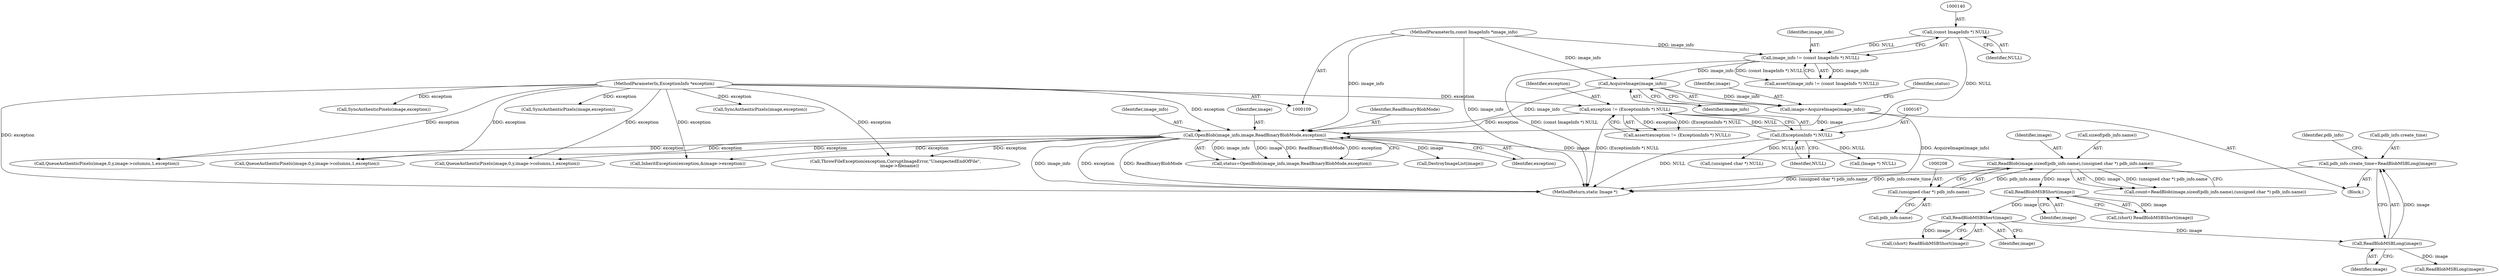 digraph "0_ImageMagick_424d40ebfcde48bb872eba75179d3d73704fdf1f@API" {
"1000238" [label="(Call,pdb_info.create_time=ReadBlobMSBLong(image))"];
"1000242" [label="(Call,ReadBlobMSBLong(image))"];
"1000236" [label="(Call,ReadBlobMSBShort(image))"];
"1000228" [label="(Call,ReadBlobMSBShort(image))"];
"1000201" [label="(Call,ReadBlob(image,sizeof(pdb_info.name),(unsigned char *) pdb_info.name))"];
"1000181" [label="(Call,OpenBlob(image_info,image,ReadBinaryBlobMode,exception))"];
"1000177" [label="(Call,AcquireImage(image_info))"];
"1000137" [label="(Call,image_info != (const ImageInfo *) NULL)"];
"1000110" [label="(MethodParameterIn,const ImageInfo *image_info)"];
"1000139" [label="(Call,(const ImageInfo *) NULL)"];
"1000175" [label="(Call,image=AcquireImage(image_info))"];
"1000164" [label="(Call,exception != (ExceptionInfo *) NULL)"];
"1000111" [label="(MethodParameterIn,ExceptionInfo *exception)"];
"1000166" [label="(Call,(ExceptionInfo *) NULL)"];
"1000207" [label="(Call,(unsigned char *) pdb_info.name)"];
"1000226" [label="(Call,(short) ReadBlobMSBShort(image))"];
"1000184" [label="(Identifier,ReadBinaryBlobMode)"];
"1000111" [label="(MethodParameterIn,ExceptionInfo *exception)"];
"1000638" [label="(Call,InheritException(exception,&image->exception))"];
"1000138" [label="(Identifier,image_info)"];
"1000987" [label="(Call,SyncAuthenticPixels(image,exception))"];
"1000199" [label="(Call,count=ReadBlob(image,sizeof(pdb_info.name),(unsigned char *) pdb_info.name))"];
"1000182" [label="(Identifier,image_info)"];
"1000179" [label="(Call,status=OpenBlob(image_info,image,ReadBinaryBlobMode,exception))"];
"1000243" [label="(Identifier,image)"];
"1000163" [label="(Call,assert(exception != (ExceptionInfo *) NULL))"];
"1001285" [label="(MethodReturn,static Image *)"];
"1000237" [label="(Identifier,image)"];
"1000242" [label="(Call,ReadBlobMSBLong(image))"];
"1000136" [label="(Call,assert(image_info != (const ImageInfo *) NULL))"];
"1000110" [label="(MethodParameterIn,const ImageInfo *image_info)"];
"1000180" [label="(Identifier,status)"];
"1000166" [label="(Call,(ExceptionInfo *) NULL)"];
"1000196" [label="(Call,(Image *) NULL)"];
"1000236" [label="(Call,ReadBlobMSBShort(image))"];
"1000207" [label="(Call,(unsigned char *) pdb_info.name)"];
"1000178" [label="(Identifier,image_info)"];
"1000141" [label="(Identifier,NULL)"];
"1000193" [label="(Call,DestroyImageList(image))"];
"1000874" [label="(Call,QueueAuthenticPixels(image,0,y,image->columns,1,exception))"];
"1001106" [label="(Call,SyncAuthenticPixels(image,exception))"];
"1000759" [label="(Call,QueueAuthenticPixels(image,0,y,image->columns,1,exception))"];
"1001031" [label="(Call,QueueAuthenticPixels(image,0,y,image->columns,1,exception))"];
"1000137" [label="(Call,image_info != (const ImageInfo *) NULL)"];
"1000176" [label="(Identifier,image)"];
"1000830" [label="(Call,SyncAuthenticPixels(image,exception))"];
"1000168" [label="(Identifier,NULL)"];
"1000112" [label="(Block,)"];
"1000246" [label="(Identifier,pdb_info)"];
"1001147" [label="(Call,ThrowFileException(exception,CorruptImageError,\"UnexpectedEndOfFile\",\n      image->filename))"];
"1000238" [label="(Call,pdb_info.create_time=ReadBlobMSBLong(image))"];
"1000175" [label="(Call,image=AcquireImage(image_info))"];
"1000165" [label="(Identifier,exception)"];
"1000239" [label="(Call,pdb_info.create_time)"];
"1000183" [label="(Identifier,image)"];
"1000676" [label="(Call,(unsigned char *) NULL)"];
"1000228" [label="(Call,ReadBlobMSBShort(image))"];
"1000185" [label="(Identifier,exception)"];
"1000201" [label="(Call,ReadBlob(image,sizeof(pdb_info.name),(unsigned char *) pdb_info.name))"];
"1000181" [label="(Call,OpenBlob(image_info,image,ReadBinaryBlobMode,exception))"];
"1000203" [label="(Call,sizeof(pdb_info.name))"];
"1000177" [label="(Call,AcquireImage(image_info))"];
"1000234" [label="(Call,(short) ReadBlobMSBShort(image))"];
"1000209" [label="(Call,pdb_info.name)"];
"1000202" [label="(Identifier,image)"];
"1000139" [label="(Call,(const ImageInfo *) NULL)"];
"1000164" [label="(Call,exception != (ExceptionInfo *) NULL)"];
"1000248" [label="(Call,ReadBlobMSBLong(image))"];
"1000229" [label="(Identifier,image)"];
"1000238" -> "1000112"  [label="AST: "];
"1000238" -> "1000242"  [label="CFG: "];
"1000239" -> "1000238"  [label="AST: "];
"1000242" -> "1000238"  [label="AST: "];
"1000246" -> "1000238"  [label="CFG: "];
"1000238" -> "1001285"  [label="DDG: pdb_info.create_time"];
"1000242" -> "1000238"  [label="DDG: image"];
"1000242" -> "1000243"  [label="CFG: "];
"1000243" -> "1000242"  [label="AST: "];
"1000236" -> "1000242"  [label="DDG: image"];
"1000242" -> "1000248"  [label="DDG: image"];
"1000236" -> "1000234"  [label="AST: "];
"1000236" -> "1000237"  [label="CFG: "];
"1000237" -> "1000236"  [label="AST: "];
"1000234" -> "1000236"  [label="CFG: "];
"1000236" -> "1000234"  [label="DDG: image"];
"1000228" -> "1000236"  [label="DDG: image"];
"1000228" -> "1000226"  [label="AST: "];
"1000228" -> "1000229"  [label="CFG: "];
"1000229" -> "1000228"  [label="AST: "];
"1000226" -> "1000228"  [label="CFG: "];
"1000228" -> "1000226"  [label="DDG: image"];
"1000201" -> "1000228"  [label="DDG: image"];
"1000201" -> "1000199"  [label="AST: "];
"1000201" -> "1000207"  [label="CFG: "];
"1000202" -> "1000201"  [label="AST: "];
"1000203" -> "1000201"  [label="AST: "];
"1000207" -> "1000201"  [label="AST: "];
"1000199" -> "1000201"  [label="CFG: "];
"1000201" -> "1001285"  [label="DDG: (unsigned char *) pdb_info.name"];
"1000201" -> "1000199"  [label="DDG: image"];
"1000201" -> "1000199"  [label="DDG: (unsigned char *) pdb_info.name"];
"1000181" -> "1000201"  [label="DDG: image"];
"1000207" -> "1000201"  [label="DDG: pdb_info.name"];
"1000181" -> "1000179"  [label="AST: "];
"1000181" -> "1000185"  [label="CFG: "];
"1000182" -> "1000181"  [label="AST: "];
"1000183" -> "1000181"  [label="AST: "];
"1000184" -> "1000181"  [label="AST: "];
"1000185" -> "1000181"  [label="AST: "];
"1000179" -> "1000181"  [label="CFG: "];
"1000181" -> "1001285"  [label="DDG: image_info"];
"1000181" -> "1001285"  [label="DDG: exception"];
"1000181" -> "1001285"  [label="DDG: ReadBinaryBlobMode"];
"1000181" -> "1000179"  [label="DDG: image_info"];
"1000181" -> "1000179"  [label="DDG: image"];
"1000181" -> "1000179"  [label="DDG: ReadBinaryBlobMode"];
"1000181" -> "1000179"  [label="DDG: exception"];
"1000177" -> "1000181"  [label="DDG: image_info"];
"1000110" -> "1000181"  [label="DDG: image_info"];
"1000175" -> "1000181"  [label="DDG: image"];
"1000164" -> "1000181"  [label="DDG: exception"];
"1000111" -> "1000181"  [label="DDG: exception"];
"1000181" -> "1000193"  [label="DDG: image"];
"1000181" -> "1000638"  [label="DDG: exception"];
"1000181" -> "1000759"  [label="DDG: exception"];
"1000181" -> "1000874"  [label="DDG: exception"];
"1000181" -> "1001031"  [label="DDG: exception"];
"1000181" -> "1001147"  [label="DDG: exception"];
"1000177" -> "1000175"  [label="AST: "];
"1000177" -> "1000178"  [label="CFG: "];
"1000178" -> "1000177"  [label="AST: "];
"1000175" -> "1000177"  [label="CFG: "];
"1000177" -> "1000175"  [label="DDG: image_info"];
"1000137" -> "1000177"  [label="DDG: image_info"];
"1000110" -> "1000177"  [label="DDG: image_info"];
"1000137" -> "1000136"  [label="AST: "];
"1000137" -> "1000139"  [label="CFG: "];
"1000138" -> "1000137"  [label="AST: "];
"1000139" -> "1000137"  [label="AST: "];
"1000136" -> "1000137"  [label="CFG: "];
"1000137" -> "1001285"  [label="DDG: (const ImageInfo *) NULL"];
"1000137" -> "1000136"  [label="DDG: image_info"];
"1000137" -> "1000136"  [label="DDG: (const ImageInfo *) NULL"];
"1000110" -> "1000137"  [label="DDG: image_info"];
"1000139" -> "1000137"  [label="DDG: NULL"];
"1000110" -> "1000109"  [label="AST: "];
"1000110" -> "1001285"  [label="DDG: image_info"];
"1000139" -> "1000141"  [label="CFG: "];
"1000140" -> "1000139"  [label="AST: "];
"1000141" -> "1000139"  [label="AST: "];
"1000139" -> "1000166"  [label="DDG: NULL"];
"1000175" -> "1000112"  [label="AST: "];
"1000176" -> "1000175"  [label="AST: "];
"1000180" -> "1000175"  [label="CFG: "];
"1000175" -> "1001285"  [label="DDG: AcquireImage(image_info)"];
"1000164" -> "1000163"  [label="AST: "];
"1000164" -> "1000166"  [label="CFG: "];
"1000165" -> "1000164"  [label="AST: "];
"1000166" -> "1000164"  [label="AST: "];
"1000163" -> "1000164"  [label="CFG: "];
"1000164" -> "1001285"  [label="DDG: (ExceptionInfo *) NULL"];
"1000164" -> "1000163"  [label="DDG: exception"];
"1000164" -> "1000163"  [label="DDG: (ExceptionInfo *) NULL"];
"1000111" -> "1000164"  [label="DDG: exception"];
"1000166" -> "1000164"  [label="DDG: NULL"];
"1000111" -> "1000109"  [label="AST: "];
"1000111" -> "1001285"  [label="DDG: exception"];
"1000111" -> "1000638"  [label="DDG: exception"];
"1000111" -> "1000759"  [label="DDG: exception"];
"1000111" -> "1000830"  [label="DDG: exception"];
"1000111" -> "1000874"  [label="DDG: exception"];
"1000111" -> "1000987"  [label="DDG: exception"];
"1000111" -> "1001031"  [label="DDG: exception"];
"1000111" -> "1001106"  [label="DDG: exception"];
"1000111" -> "1001147"  [label="DDG: exception"];
"1000166" -> "1000168"  [label="CFG: "];
"1000167" -> "1000166"  [label="AST: "];
"1000168" -> "1000166"  [label="AST: "];
"1000166" -> "1001285"  [label="DDG: NULL"];
"1000166" -> "1000196"  [label="DDG: NULL"];
"1000166" -> "1000676"  [label="DDG: NULL"];
"1000207" -> "1000209"  [label="CFG: "];
"1000208" -> "1000207"  [label="AST: "];
"1000209" -> "1000207"  [label="AST: "];
}
